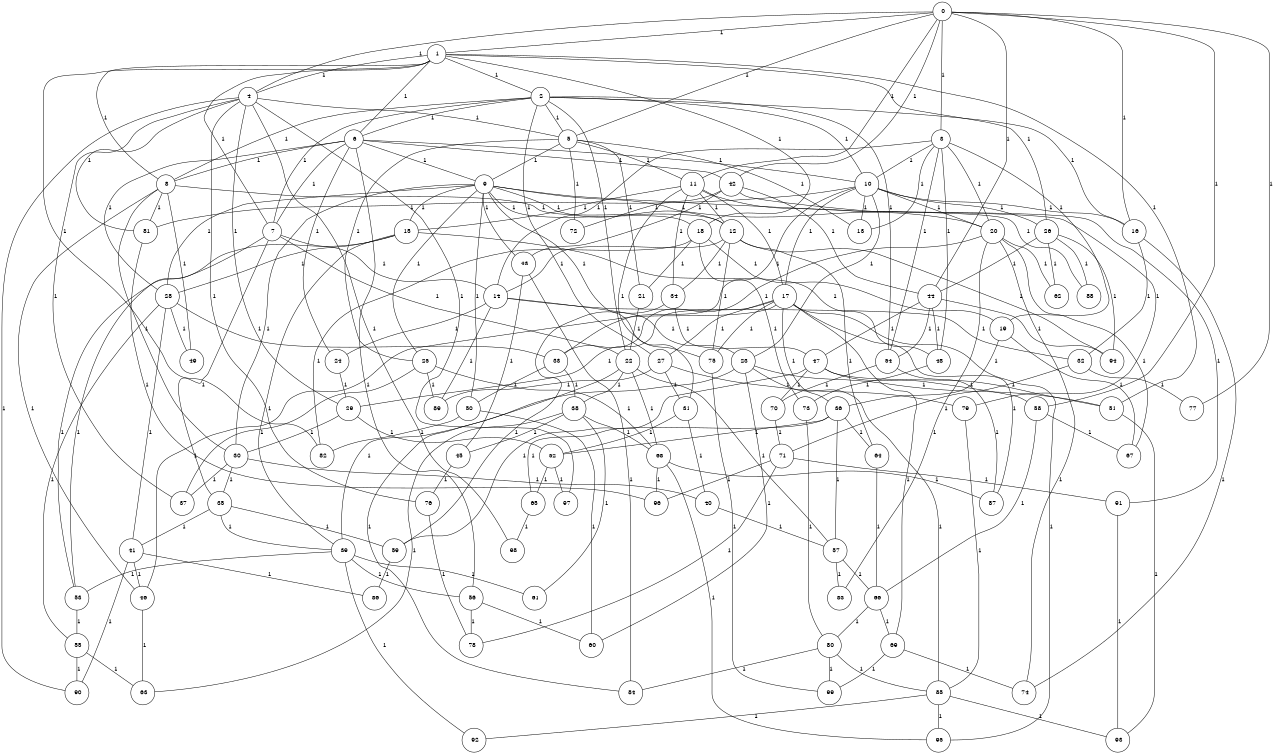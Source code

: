 graph G {
size="8.5,11;"
ratio = "expand;"
fixedsize="true;"
overlap="scale;"
node[shape=circle,width=.12,hight=.12,fontsize=12]
edge[fontsize=12]

0[label=" 0" color=black, pos="1.732491,1.3656425!"];
1[label=" 1" color=black, pos="2.382975,1.8142311!"];
2[label=" 2" color=black, pos="2.8924644,2.9235708!"];
3[label=" 3" color=black, pos="1.896903,1.3446104!"];
4[label=" 4" color=black, pos="0.44905503,2.8152918!"];
5[label=" 5" color=black, pos="0.64862816,1.8791608!"];
6[label=" 6" color=black, pos="2.4644871,2.6822726!"];
7[label=" 7" color=black, pos="0.58844051,0.86480847!"];
8[label=" 8" color=black, pos="2.9929676,0.41696254!"];
9[label=" 9" color=black, pos="0.27785694,1.3681569!"];
10[label=" 10" color=black, pos="0.19810142,0.035622184!"];
11[label=" 11" color=black, pos="1.6849538,1.2865701!"];
12[label=" 12" color=black, pos="1.8680463,0.1076175!"];
13[label=" 13" color=black, pos="2.9767932,2.6159017!"];
14[label=" 14" color=black, pos="2.7504255,0.40618143!"];
15[label=" 15" color=black, pos="0.59050344,2.6597975!"];
16[label=" 16" color=black, pos="2.5014409,0.95941358!"];
17[label=" 17" color=black, pos="2.3079537,0.94961917!"];
18[label=" 18" color=black, pos="2.6192983,2.6010596!"];
19[label=" 19" color=black, pos="1.3654739,1.4382609!"];
20[label=" 20" color=black, pos="2.9894917,2.7501946!"];
21[label=" 21" color=black, pos="1.5326567,0.40756511!"];
22[label=" 22" color=black, pos="1.6642706,0.62194818!"];
23[label=" 23" color=black, pos="1.0847364,1.838245!"];
24[label=" 24" color=black, pos="2.3585058,2.3654752!"];
25[label=" 25" color=black, pos="1.1252291,2.1725147!"];
26[label=" 26" color=black, pos="0.30033569,2.0487794!"];
27[label=" 27" color=black, pos="2.661204,0.89932984!"];
28[label=" 28" color=black, pos="0.03291868,2.6169805!"];
29[label=" 29" color=black, pos="0.015620805,2.8486576!"];
30[label=" 30" color=black, pos="0.83829216,0.93466538!"];
31[label=" 31" color=black, pos="0.75235148,2.5092059!"];
32[label=" 32" color=black, pos="1.570569,0.77731679!"];
33[label=" 33" color=black, pos="2.1897754,1.4403255!"];
34[label=" 34" color=black, pos="2.7234058,1.1559207!"];
35[label=" 35" color=black, pos="1.9761453,2.0353054!"];
36[label=" 36" color=black, pos="0.70477506,1.5746394!"];
37[label=" 37" color=black, pos="1.6768316,0.40028724!"];
38[label=" 38" color=black, pos="2.8939027,0.43815234!"];
39[label=" 39" color=black, pos="1.107863,2.7571115!"];
40[label=" 40" color=black, pos="2.8220393,2.3742302!"];
41[label=" 41" color=black, pos="1.4842597,0.50192584!"];
42[label=" 42" color=black, pos="0.3036607,1.5922752!"];
43[label=" 43" color=black, pos="2.7130971,0.28886993!"];
44[label=" 44" color=black, pos="2.2798666,1.1382681!"];
45[label=" 45" color=black, pos="1.2868062,1.471822!"];
46[label=" 46" color=black, pos="2.8735079,1.8269632!"];
47[label=" 47" color=black, pos="2.8573326,0.65980304!"];
48[label=" 48" color=black, pos="0.11850287,1.6911866!"];
49[label=" 49" color=black, pos="2.848589,0.81042809!"];
50[label=" 50" color=black, pos="2.850959,1.4320556!"];
51[label=" 51" color=black, pos="0.030284021,2.9819284!"];
52[label=" 52" color=black, pos="2.5844349,2.2668489!"];
53[label=" 53" color=black, pos="2.6587518,1.05195!"];
54[label=" 54" color=black, pos="1.6486452,1.5136307!"];
55[label=" 55" color=black, pos="0.4629878,1.1853496!"];
56[label=" 56" color=black, pos="0.20746699,2.1842533!"];
57[label=" 57" color=black, pos="2.0696487,2.2083056!"];
58[label=" 58" color=black, pos="2.3973847,1.4846639!"];
59[label=" 59" color=black, pos="0.36128686,0.73781939!"];
60[label=" 60" color=black, pos="1.5867888,0.81696279!"];
61[label=" 61" color=black, pos="0.74333915,0.77780028!"];
62[label=" 62" color=black, pos="1.747826,1.8979621!"];
63[label=" 63" color=black, pos="2.4648647,2.7923045!"];
64[label=" 64" color=black, pos="0.95984798,0.72838768!"];
65[label=" 65" color=black, pos="1.9712391,1.9501045!"];
66[label=" 66" color=black, pos="1.5770546,1.7962926!"];
67[label=" 67" color=black, pos="1.9013607,2.8840632!"];
68[label=" 68" color=black, pos="2.5387802,0.73369007!"];
69[label=" 69" color=black, pos="0.56993879,0.67410371!"];
70[label=" 70" color=black, pos="0.80292133,0.5285786!"];
71[label=" 71" color=black, pos="2.6553775,0.94011777!"];
72[label=" 72" color=black, pos="2.2974409,1.6447222!"];
73[label=" 73" color=black, pos="1.6051988,1.6373038!"];
74[label=" 74" color=black, pos="0.029595093,2.1205948!"];
75[label=" 75" color=black, pos="1.9677083,2.4191053!"];
76[label=" 76" color=black, pos="1.705684,1.7886079!"];
77[label=" 77" color=black, pos="1.6642858,0.59338756!"];
78[label=" 78" color=black, pos="1.0347774,1.7349932!"];
79[label=" 79" color=black, pos="1.4428493,0.30538044!"];
80[label=" 80" color=black, pos="0.34361637,2.0089701!"];
81[label=" 81" color=black, pos="2.5449293,2.1310685!"];
82[label=" 82" color=black, pos="2.0798703,2.5054803!"];
83[label=" 83" color=black, pos="0.25632136,1.5540671!"];
84[label=" 84" color=black, pos="2.077381,0.2376281!"];
85[label=" 85" color=black, pos="2.8053866,2.2088739!"];
86[label=" 86" color=black, pos="1.9529818,1.5303189!"];
87[label=" 87" color=black, pos="1.6189779,1.1361212!"];
88[label=" 88" color=black, pos="1.785802,2.9114094!"];
89[label=" 89" color=black, pos="1.7913652,0.90525578!"];
90[label=" 90" color=black, pos="2.2941413,1.918814!"];
91[label=" 91" color=black, pos="2.3353216,2.512468!"];
92[label=" 92" color=black, pos="0.81555605,2.1543694!"];
93[label=" 93" color=black, pos="1.5811118,1.4611066!"];
94[label=" 94" color=black, pos="1.3071103,1.9299247!"];
95[label=" 95" color=black, pos="2.8271249,0.88868249!"];
96[label=" 96" color=black, pos="1.2111372,2.9436582!"];
97[label=" 97" color=black, pos="1.8425699,1.8737378!"];
98[label=" 98" color=black, pos="1.25965,2.6871739!"];
99[label=" 99" color=black, pos="0.26543288,1.0076743!"];
0--1[label="1"]
0--3[label="1"]
0--4[label="1"]
0--5[label="1"]
0--11[label="1"]
0--16[label="1"]
0--42[label="1"]
0--44[label="1"]
0--58[label="1"]
0--77[label="1"]
1--2[label="1"]
1--4[label="1"]
1--6[label="1"]
1--7[label="1"]
1--8[label="1"]
1--18[label="1"]
1--26[label="1"]
1--51[label="1"]
1--82[label="1"]
2--5[label="1"]
2--6[label="1"]
2--7[label="1"]
2--8[label="1"]
2--10[label="1"]
2--16[label="1"]
2--22[label="1"]
2--27[label="1"]
2--54[label="1"]
3--10[label="1"]
3--13[label="1"]
3--14[label="1"]
3--19[label="1"]
3--20[label="1"]
3--48[label="1"]
3--54[label="1"]
4--5[label="1"]
4--29[label="1"]
4--37[label="1"]
4--76[label="1"]
4--81[label="1"]
4--90[label="1"]
4--97[label="1"]
4--98[label="1"]
5--9[label="1"]
5--11[label="1"]
5--13[label="1"]
5--21[label="1"]
5--25[label="1"]
5--72[label="1"]
6--7[label="1"]
6--8[label="1"]
6--9[label="1"]
6--10[label="1"]
6--24[label="1"]
6--28[label="1"]
6--42[label="1"]
6--56[label="1"]
7--14[label="1"]
7--22[label="1"]
7--35[label="1"]
7--53[label="1"]
8--12[label="1"]
8--30[label="1"]
8--46[label="1"]
8--49[label="1"]
8--81[label="1"]
9--12[label="1"]
9--15[label="1"]
9--18[label="1"]
9--20[label="1"]
9--25[label="1"]
9--28[label="1"]
9--30[label="1"]
9--43[label="1"]
9--50[label="1"]
9--75[label="1"]
9--79[label="1"]
10--13[label="1"]
10--16[label="1"]
10--17[label="1"]
10--20[label="1"]
10--23[label="1"]
10--26[label="1"]
10--33[label="1"]
10--81[label="1"]
11--12[label="1"]
11--15[label="1"]
11--17[label="1"]
11--31[label="1"]
11--34[label="1"]
11--88[label="1"]
12--14[label="1"]
12--34[label="1"]
12--64[label="1"]
12--75[label="1"]
12--94[label="1"]
14--23[label="1"]
14--24[label="1"]
14--32[label="1"]
14--89[label="1"]
15--28[label="1"]
15--39[label="1"]
15--48[label="1"]
15--53[label="1"]
16--32[label="1"]
16--74[label="1"]
17--27[label="1"]
17--29[label="1"]
17--36[label="1"]
17--46[label="1"]
17--69[label="1"]
17--75[label="1"]
17--87[label="1"]
17--95[label="1"]
18--19[label="1"]
18--21[label="1"]
18--73[label="1"]
18--82[label="1"]
19--36[label="1"]
19--67[label="1"]
20--33[label="1"]
20--62[label="1"]
20--67[label="1"]
20--74[label="1"]
20--83[label="1"]
21--22[label="1"]
22--38[label="1"]
22--57[label="1"]
22--68[label="1"]
22--84[label="1"]
23--39[label="1"]
23--51[label="1"]
23--60[label="1"]
23--85[label="1"]
24--29[label="1"]
25--37[label="1"]
25--68[label="1"]
25--89[label="1"]
26--44[label="1"]
26--62[label="1"]
26--88[label="1"]
26--94[label="1"]
27--31[label="1"]
27--79[label="1"]
27--89[label="1"]
28--33[label="1"]
28--41[label="1"]
28--49[label="1"]
28--55[label="1"]
29--30[label="1"]
29--52[label="1"]
30--35[label="1"]
30--37[label="1"]
30--40[label="1"]
31--40[label="1"]
31--52[label="1"]
32--71[label="1"]
32--77[label="1"]
33--38[label="1"]
33--50[label="1"]
34--47[label="1"]
34--59[label="1"]
35--39[label="1"]
35--41[label="1"]
35--59[label="1"]
36--52[label="1"]
36--57[label="1"]
36--64[label="1"]
36--65[label="1"]
38--45[label="1"]
38--61[label="1"]
38--63[label="1"]
38--68[label="1"]
39--53[label="1"]
39--56[label="1"]
39--61[label="1"]
39--92[label="1"]
40--57[label="1"]
41--46[label="1"]
41--86[label="1"]
41--90[label="1"]
42--43[label="1"]
42--44[label="1"]
42--72[label="1"]
42--91[label="1"]
43--45[label="1"]
43--84[label="1"]
44--47[label="1"]
44--48[label="1"]
44--54[label="1"]
44--94[label="1"]
45--76[label="1"]
46--63[label="1"]
47--51[label="1"]
47--58[label="1"]
47--59[label="1"]
47--70[label="1"]
48--73[label="1"]
50--60[label="1"]
50--82[label="1"]
51--93[label="1"]
52--65[label="1"]
52--97[label="1"]
53--55[label="1"]
54--70[label="1"]
54--87[label="1"]
55--63[label="1"]
55--90[label="1"]
56--60[label="1"]
56--78[label="1"]
57--66[label="1"]
57--83[label="1"]
58--66[label="1"]
58--67[label="1"]
59--86[label="1"]
64--66[label="1"]
65--98[label="1"]
66--69[label="1"]
66--80[label="1"]
68--87[label="1"]
68--95[label="1"]
68--96[label="1"]
69--74[label="1"]
69--99[label="1"]
70--71[label="1"]
71--78[label="1"]
71--91[label="1"]
71--96[label="1"]
73--80[label="1"]
75--99[label="1"]
76--78[label="1"]
79--85[label="1"]
80--84[label="1"]
80--85[label="1"]
80--99[label="1"]
81--96[label="1"]
85--92[label="1"]
85--93[label="1"]
85--95[label="1"]
91--93[label="1"]

}

